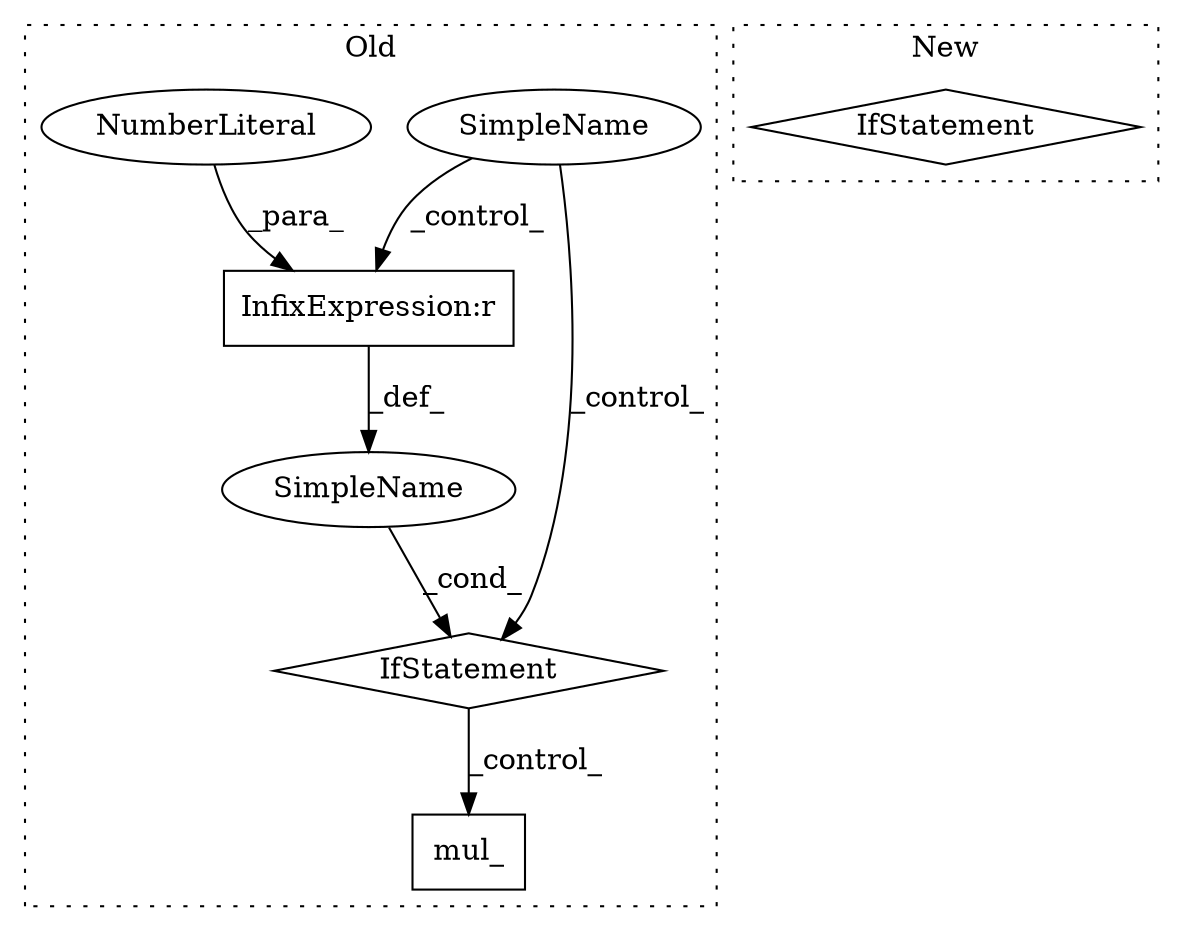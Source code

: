 digraph G {
subgraph cluster0 {
1 [label="mul_" a="32" s="2208,2221" l="5,1" shape="box"];
3 [label="IfStatement" a="25" s="1902,1919" l="4,2" shape="diamond"];
4 [label="SimpleName" a="42" s="" l="" shape="ellipse"];
5 [label="InfixExpression:r" a="27" s="1914" l="4" shape="box"];
6 [label="SimpleName" a="42" s="" l="" shape="ellipse"];
7 [label="NumberLiteral" a="34" s="1918" l="1" shape="ellipse"];
label = "Old";
style="dotted";
}
subgraph cluster1 {
2 [label="IfStatement" a="25" s="1969,1987" l="4,2" shape="diamond"];
label = "New";
style="dotted";
}
3 -> 1 [label="_control_"];
4 -> 3 [label="_cond_"];
5 -> 4 [label="_def_"];
6 -> 3 [label="_control_"];
6 -> 5 [label="_control_"];
7 -> 5 [label="_para_"];
}
